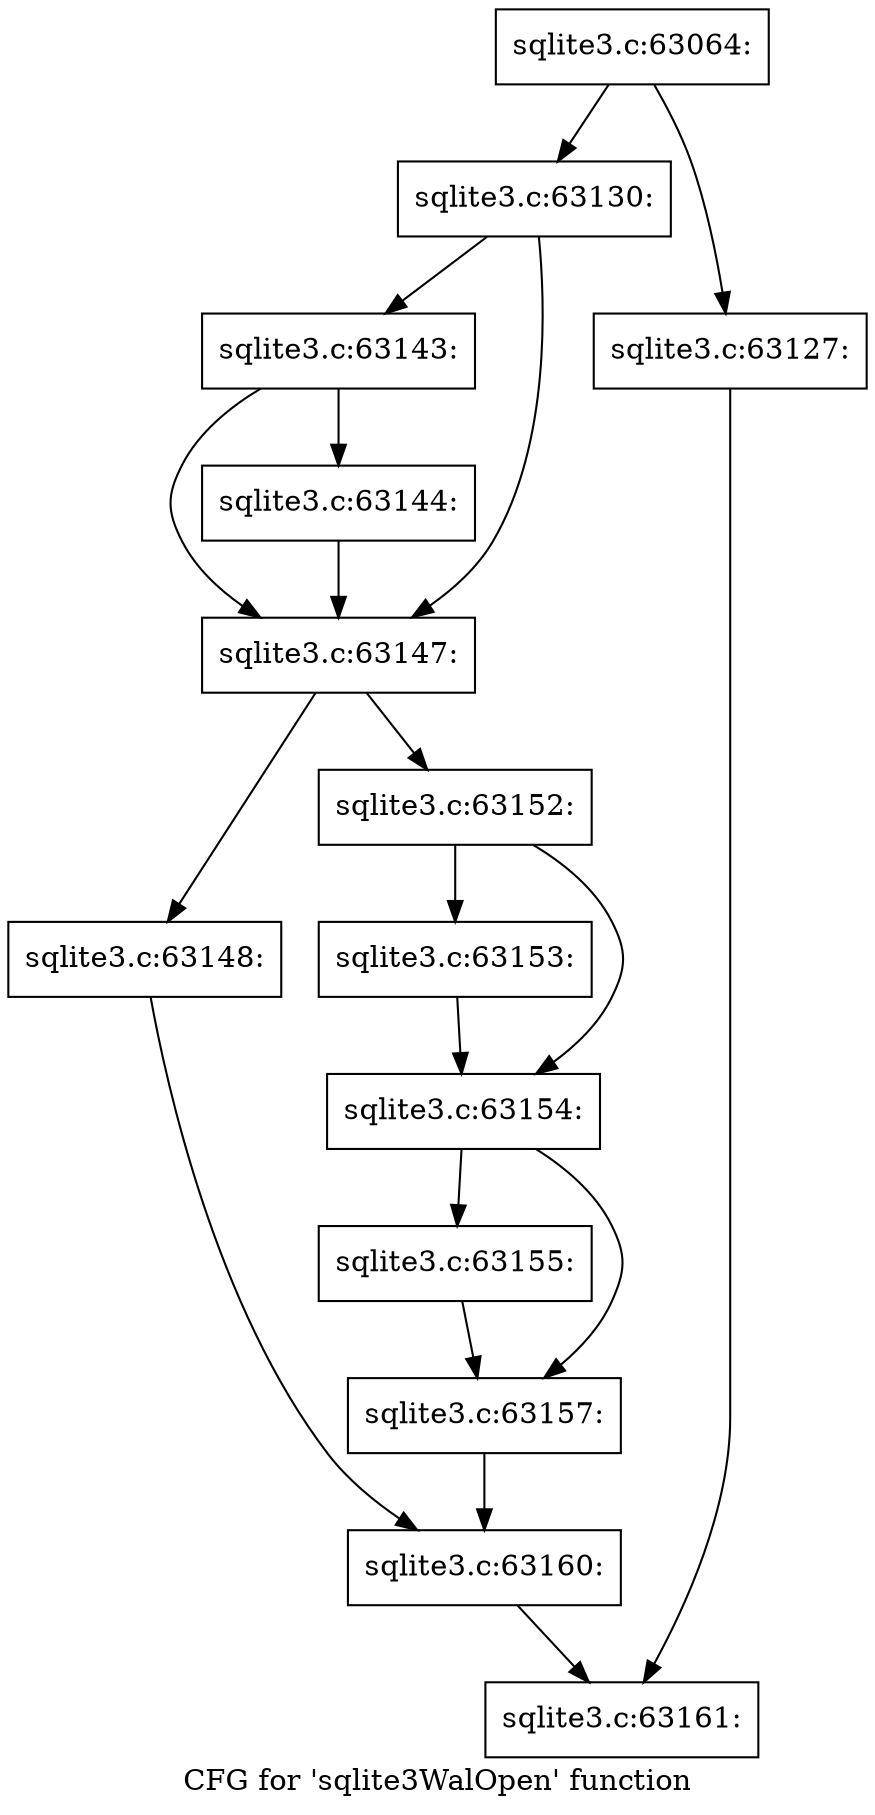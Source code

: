 digraph "CFG for 'sqlite3WalOpen' function" {
	label="CFG for 'sqlite3WalOpen' function";

	Node0x55c0f5910cb0 [shape=record,label="{sqlite3.c:63064:}"];
	Node0x55c0f5910cb0 -> Node0x55c0f775c8b0;
	Node0x55c0f5910cb0 -> Node0x55c0f775c860;
	Node0x55c0f775c860 [shape=record,label="{sqlite3.c:63127:}"];
	Node0x55c0f775c860 -> Node0x55c0f7758610;
	Node0x55c0f775c8b0 [shape=record,label="{sqlite3.c:63130:}"];
	Node0x55c0f775c8b0 -> Node0x55c0f775f3c0;
	Node0x55c0f775c8b0 -> Node0x55c0f775f370;
	Node0x55c0f775f3c0 [shape=record,label="{sqlite3.c:63143:}"];
	Node0x55c0f775f3c0 -> Node0x55c0f775f1f0;
	Node0x55c0f775f3c0 -> Node0x55c0f775f370;
	Node0x55c0f775f1f0 [shape=record,label="{sqlite3.c:63144:}"];
	Node0x55c0f775f1f0 -> Node0x55c0f775f370;
	Node0x55c0f775f370 [shape=record,label="{sqlite3.c:63147:}"];
	Node0x55c0f775f370 -> Node0x55c0f775fde0;
	Node0x55c0f775f370 -> Node0x55c0f775fe80;
	Node0x55c0f775fde0 [shape=record,label="{sqlite3.c:63148:}"];
	Node0x55c0f775fde0 -> Node0x55c0f775fe30;
	Node0x55c0f775fe80 [shape=record,label="{sqlite3.c:63152:}"];
	Node0x55c0f775fe80 -> Node0x55c0f7760ec0;
	Node0x55c0f775fe80 -> Node0x55c0f7760f10;
	Node0x55c0f7760ec0 [shape=record,label="{sqlite3.c:63153:}"];
	Node0x55c0f7760ec0 -> Node0x55c0f7760f10;
	Node0x55c0f7760f10 [shape=record,label="{sqlite3.c:63154:}"];
	Node0x55c0f7760f10 -> Node0x55c0f77616c0;
	Node0x55c0f7760f10 -> Node0x55c0f7761710;
	Node0x55c0f77616c0 [shape=record,label="{sqlite3.c:63155:}"];
	Node0x55c0f77616c0 -> Node0x55c0f7761710;
	Node0x55c0f7761710 [shape=record,label="{sqlite3.c:63157:}"];
	Node0x55c0f7761710 -> Node0x55c0f775fe30;
	Node0x55c0f775fe30 [shape=record,label="{sqlite3.c:63160:}"];
	Node0x55c0f775fe30 -> Node0x55c0f7758610;
	Node0x55c0f7758610 [shape=record,label="{sqlite3.c:63161:}"];
}
